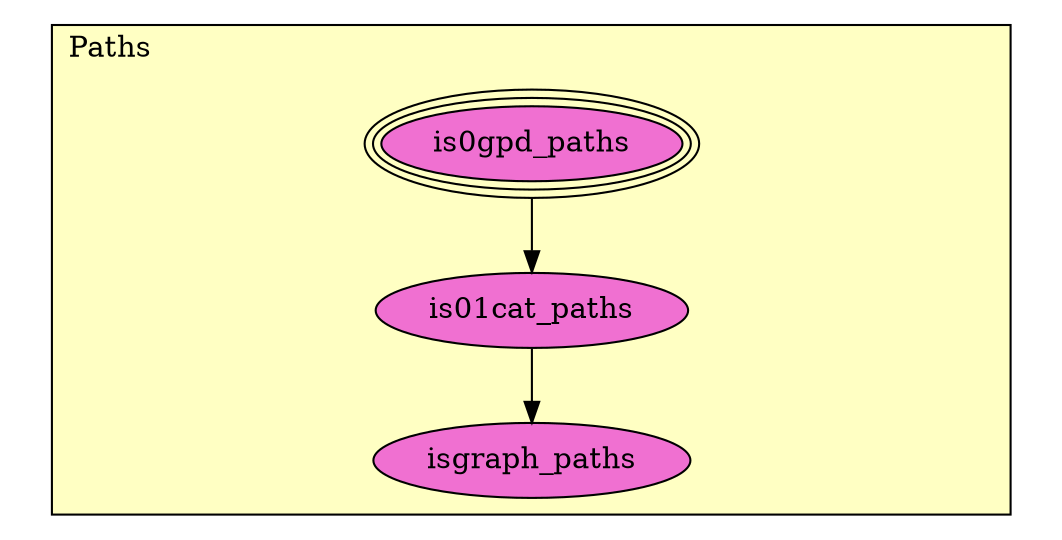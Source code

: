 digraph HoTT_WildCat_Paths {
  graph [ratio=0.5]
  node [style=filled]
Paths_is0gpd_paths [label="is0gpd_paths", URL=<Paths.html#is0gpd_paths>, peripheries=3, fillcolor="#F070D1"] ;
Paths_is01cat_paths [label="is01cat_paths", URL=<Paths.html#is01cat_paths>, fillcolor="#F070D1"] ;
Paths_isgraph_paths [label="isgraph_paths", URL=<Paths.html#isgraph_paths>, fillcolor="#F070D1"] ;
  Paths_is0gpd_paths -> Paths_is01cat_paths [] ;
  Paths_is01cat_paths -> Paths_isgraph_paths [] ;
subgraph cluster_Paths { label="Paths"; fillcolor="#FFFFC3"; labeljust=l; style=filled 
Paths_isgraph_paths; Paths_is01cat_paths; Paths_is0gpd_paths; };
} /* END */
